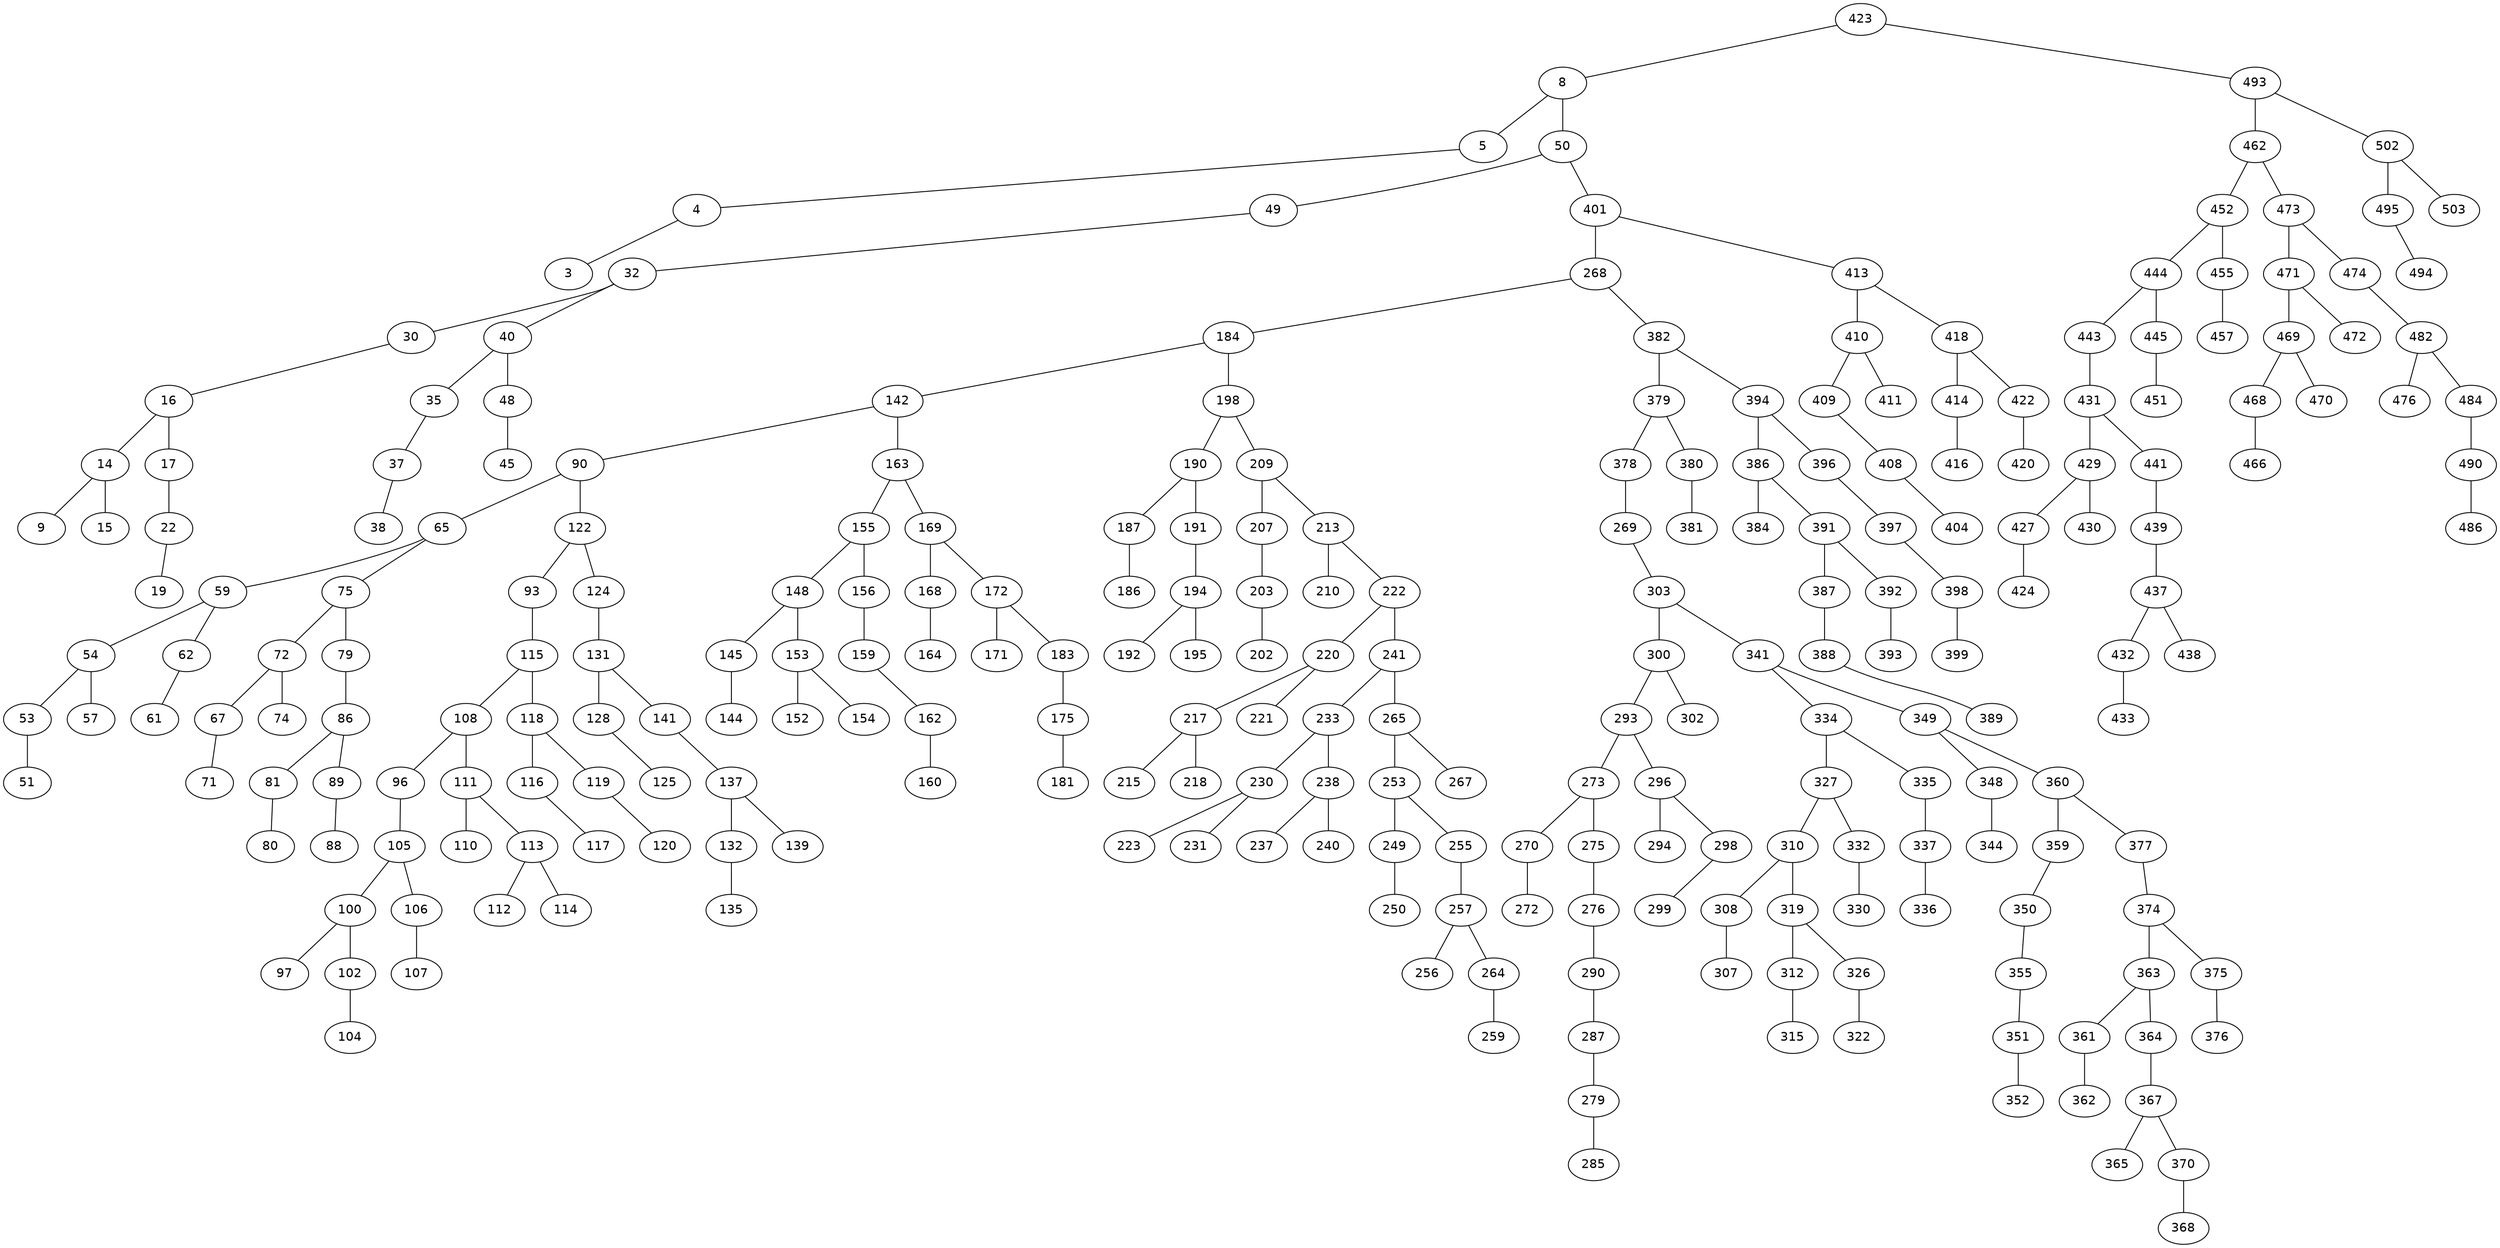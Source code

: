 graph BST {
    node [fontname="Helvetica"];
    423 [label="423"];
    423 -- 8;
    8 [label="8"];
    8 -- 5;
    5 [label="5"];
    5 -- 4;
    4 [label="4"];
    4 -- 3;
    3 [label="3"];
    8 -- 50;
    50 [label="50"];
    50 -- 49;
    49 [label="49"];
    49 -- 32;
    32 [label="32"];
    32 -- 30;
    30 [label="30"];
    30 -- 16;
    16 [label="16"];
    16 -- 14;
    14 [label="14"];
    14 -- 9;
    9 [label="9"];
    14 -- 15;
    15 [label="15"];
    16 -- 17;
    17 [label="17"];
    17 -- 22;
    22 [label="22"];
    22 -- 19;
    19 [label="19"];
    32 -- 40;
    40 [label="40"];
    40 -- 35;
    35 [label="35"];
    35 -- 37;
    37 [label="37"];
    37 -- 38;
    38 [label="38"];
    40 -- 48;
    48 [label="48"];
    48 -- 45;
    45 [label="45"];
    50 -- 401;
    401 [label="401"];
    401 -- 268;
    268 [label="268"];
    268 -- 184;
    184 [label="184"];
    184 -- 142;
    142 [label="142"];
    142 -- 90;
    90 [label="90"];
    90 -- 65;
    65 [label="65"];
    65 -- 59;
    59 [label="59"];
    59 -- 54;
    54 [label="54"];
    54 -- 53;
    53 [label="53"];
    53 -- 51;
    51 [label="51"];
    54 -- 57;
    57 [label="57"];
    59 -- 62;
    62 [label="62"];
    62 -- 61;
    61 [label="61"];
    65 -- 75;
    75 [label="75"];
    75 -- 72;
    72 [label="72"];
    72 -- 67;
    67 [label="67"];
    67 -- 71;
    71 [label="71"];
    72 -- 74;
    74 [label="74"];
    75 -- 79;
    79 [label="79"];
    79 -- 86;
    86 [label="86"];
    86 -- 81;
    81 [label="81"];
    81 -- 80;
    80 [label="80"];
    86 -- 89;
    89 [label="89"];
    89 -- 88;
    88 [label="88"];
    90 -- 122;
    122 [label="122"];
    122 -- 93;
    93 [label="93"];
    93 -- 115;
    115 [label="115"];
    115 -- 108;
    108 [label="108"];
    108 -- 96;
    96 [label="96"];
    96 -- 105;
    105 [label="105"];
    105 -- 100;
    100 [label="100"];
    100 -- 97;
    97 [label="97"];
    100 -- 102;
    102 [label="102"];
    102 -- 104;
    104 [label="104"];
    105 -- 106;
    106 [label="106"];
    106 -- 107;
    107 [label="107"];
    108 -- 111;
    111 [label="111"];
    111 -- 110;
    110 [label="110"];
    111 -- 113;
    113 [label="113"];
    113 -- 112;
    112 [label="112"];
    113 -- 114;
    114 [label="114"];
    115 -- 118;
    118 [label="118"];
    118 -- 116;
    116 [label="116"];
    116 -- 117;
    117 [label="117"];
    118 -- 119;
    119 [label="119"];
    119 -- 120;
    120 [label="120"];
    122 -- 124;
    124 [label="124"];
    124 -- 131;
    131 [label="131"];
    131 -- 128;
    128 [label="128"];
    128 -- 125;
    125 [label="125"];
    131 -- 141;
    141 [label="141"];
    141 -- 137;
    137 [label="137"];
    137 -- 132;
    132 [label="132"];
    132 -- 135;
    135 [label="135"];
    137 -- 139;
    139 [label="139"];
    142 -- 163;
    163 [label="163"];
    163 -- 155;
    155 [label="155"];
    155 -- 148;
    148 [label="148"];
    148 -- 145;
    145 [label="145"];
    145 -- 144;
    144 [label="144"];
    148 -- 153;
    153 [label="153"];
    153 -- 152;
    152 [label="152"];
    153 -- 154;
    154 [label="154"];
    155 -- 156;
    156 [label="156"];
    156 -- 159;
    159 [label="159"];
    159 -- 162;
    162 [label="162"];
    162 -- 160;
    160 [label="160"];
    163 -- 169;
    169 [label="169"];
    169 -- 168;
    168 [label="168"];
    168 -- 164;
    164 [label="164"];
    169 -- 172;
    172 [label="172"];
    172 -- 171;
    171 [label="171"];
    172 -- 183;
    183 [label="183"];
    183 -- 175;
    175 [label="175"];
    175 -- 181;
    181 [label="181"];
    184 -- 198;
    198 [label="198"];
    198 -- 190;
    190 [label="190"];
    190 -- 187;
    187 [label="187"];
    187 -- 186;
    186 [label="186"];
    190 -- 191;
    191 [label="191"];
    191 -- 194;
    194 [label="194"];
    194 -- 192;
    192 [label="192"];
    194 -- 195;
    195 [label="195"];
    198 -- 209;
    209 [label="209"];
    209 -- 207;
    207 [label="207"];
    207 -- 203;
    203 [label="203"];
    203 -- 202;
    202 [label="202"];
    209 -- 213;
    213 [label="213"];
    213 -- 210;
    210 [label="210"];
    213 -- 222;
    222 [label="222"];
    222 -- 220;
    220 [label="220"];
    220 -- 217;
    217 [label="217"];
    217 -- 215;
    215 [label="215"];
    217 -- 218;
    218 [label="218"];
    220 -- 221;
    221 [label="221"];
    222 -- 241;
    241 [label="241"];
    241 -- 233;
    233 [label="233"];
    233 -- 230;
    230 [label="230"];
    230 -- 223;
    223 [label="223"];
    230 -- 231;
    231 [label="231"];
    233 -- 238;
    238 [label="238"];
    238 -- 237;
    237 [label="237"];
    238 -- 240;
    240 [label="240"];
    241 -- 265;
    265 [label="265"];
    265 -- 253;
    253 [label="253"];
    253 -- 249;
    249 [label="249"];
    249 -- 250;
    250 [label="250"];
    253 -- 255;
    255 [label="255"];
    255 -- 257;
    257 [label="257"];
    257 -- 256;
    256 [label="256"];
    257 -- 264;
    264 [label="264"];
    264 -- 259;
    259 [label="259"];
    265 -- 267;
    267 [label="267"];
    268 -- 382;
    382 [label="382"];
    382 -- 379;
    379 [label="379"];
    379 -- 378;
    378 [label="378"];
    378 -- 269;
    269 [label="269"];
    269 -- 303;
    303 [label="303"];
    303 -- 300;
    300 [label="300"];
    300 -- 293;
    293 [label="293"];
    293 -- 273;
    273 [label="273"];
    273 -- 270;
    270 [label="270"];
    270 -- 272;
    272 [label="272"];
    273 -- 275;
    275 [label="275"];
    275 -- 276;
    276 [label="276"];
    276 -- 290;
    290 [label="290"];
    290 -- 287;
    287 [label="287"];
    287 -- 279;
    279 [label="279"];
    279 -- 285;
    285 [label="285"];
    293 -- 296;
    296 [label="296"];
    296 -- 294;
    294 [label="294"];
    296 -- 298;
    298 [label="298"];
    298 -- 299;
    299 [label="299"];
    300 -- 302;
    302 [label="302"];
    303 -- 341;
    341 [label="341"];
    341 -- 334;
    334 [label="334"];
    334 -- 327;
    327 [label="327"];
    327 -- 310;
    310 [label="310"];
    310 -- 308;
    308 [label="308"];
    308 -- 307;
    307 [label="307"];
    310 -- 319;
    319 [label="319"];
    319 -- 312;
    312 [label="312"];
    312 -- 315;
    315 [label="315"];
    319 -- 326;
    326 [label="326"];
    326 -- 322;
    322 [label="322"];
    327 -- 332;
    332 [label="332"];
    332 -- 330;
    330 [label="330"];
    334 -- 335;
    335 [label="335"];
    335 -- 337;
    337 [label="337"];
    337 -- 336;
    336 [label="336"];
    341 -- 349;
    349 [label="349"];
    349 -- 348;
    348 [label="348"];
    348 -- 344;
    344 [label="344"];
    349 -- 360;
    360 [label="360"];
    360 -- 359;
    359 [label="359"];
    359 -- 350;
    350 [label="350"];
    350 -- 355;
    355 [label="355"];
    355 -- 351;
    351 [label="351"];
    351 -- 352;
    352 [label="352"];
    360 -- 377;
    377 [label="377"];
    377 -- 374;
    374 [label="374"];
    374 -- 363;
    363 [label="363"];
    363 -- 361;
    361 [label="361"];
    361 -- 362;
    362 [label="362"];
    363 -- 364;
    364 [label="364"];
    364 -- 367;
    367 [label="367"];
    367 -- 365;
    365 [label="365"];
    367 -- 370;
    370 [label="370"];
    370 -- 368;
    368 [label="368"];
    374 -- 375;
    375 [label="375"];
    375 -- 376;
    376 [label="376"];
    379 -- 380;
    380 [label="380"];
    380 -- 381;
    381 [label="381"];
    382 -- 394;
    394 [label="394"];
    394 -- 386;
    386 [label="386"];
    386 -- 384;
    384 [label="384"];
    386 -- 391;
    391 [label="391"];
    391 -- 387;
    387 [label="387"];
    387 -- 388;
    388 [label="388"];
    388 -- 389;
    389 [label="389"];
    391 -- 392;
    392 [label="392"];
    392 -- 393;
    393 [label="393"];
    394 -- 396;
    396 [label="396"];
    396 -- 397;
    397 [label="397"];
    397 -- 398;
    398 [label="398"];
    398 -- 399;
    399 [label="399"];
    401 -- 413;
    413 [label="413"];
    413 -- 410;
    410 [label="410"];
    410 -- 409;
    409 [label="409"];
    409 -- 408;
    408 [label="408"];
    408 -- 404;
    404 [label="404"];
    410 -- 411;
    411 [label="411"];
    413 -- 418;
    418 [label="418"];
    418 -- 414;
    414 [label="414"];
    414 -- 416;
    416 [label="416"];
    418 -- 422;
    422 [label="422"];
    422 -- 420;
    420 [label="420"];
    423 -- 493;
    493 [label="493"];
    493 -- 462;
    462 [label="462"];
    462 -- 452;
    452 [label="452"];
    452 -- 444;
    444 [label="444"];
    444 -- 443;
    443 [label="443"];
    443 -- 431;
    431 [label="431"];
    431 -- 429;
    429 [label="429"];
    429 -- 427;
    427 [label="427"];
    427 -- 424;
    424 [label="424"];
    429 -- 430;
    430 [label="430"];
    431 -- 441;
    441 [label="441"];
    441 -- 439;
    439 [label="439"];
    439 -- 437;
    437 [label="437"];
    437 -- 432;
    432 [label="432"];
    432 -- 433;
    433 [label="433"];
    437 -- 438;
    438 [label="438"];
    444 -- 445;
    445 [label="445"];
    445 -- 451;
    451 [label="451"];
    452 -- 455;
    455 [label="455"];
    455 -- 457;
    457 [label="457"];
    462 -- 473;
    473 [label="473"];
    473 -- 471;
    471 [label="471"];
    471 -- 469;
    469 [label="469"];
    469 -- 468;
    468 [label="468"];
    468 -- 466;
    466 [label="466"];
    469 -- 470;
    470 [label="470"];
    471 -- 472;
    472 [label="472"];
    473 -- 474;
    474 [label="474"];
    474 -- 482;
    482 [label="482"];
    482 -- 476;
    476 [label="476"];
    482 -- 484;
    484 [label="484"];
    484 -- 490;
    490 [label="490"];
    490 -- 486;
    486 [label="486"];
    493 -- 502;
    502 [label="502"];
    502 -- 495;
    495 [label="495"];
    495 -- 494;
    494 [label="494"];
    502 -- 503;
    503 [label="503"];
}
